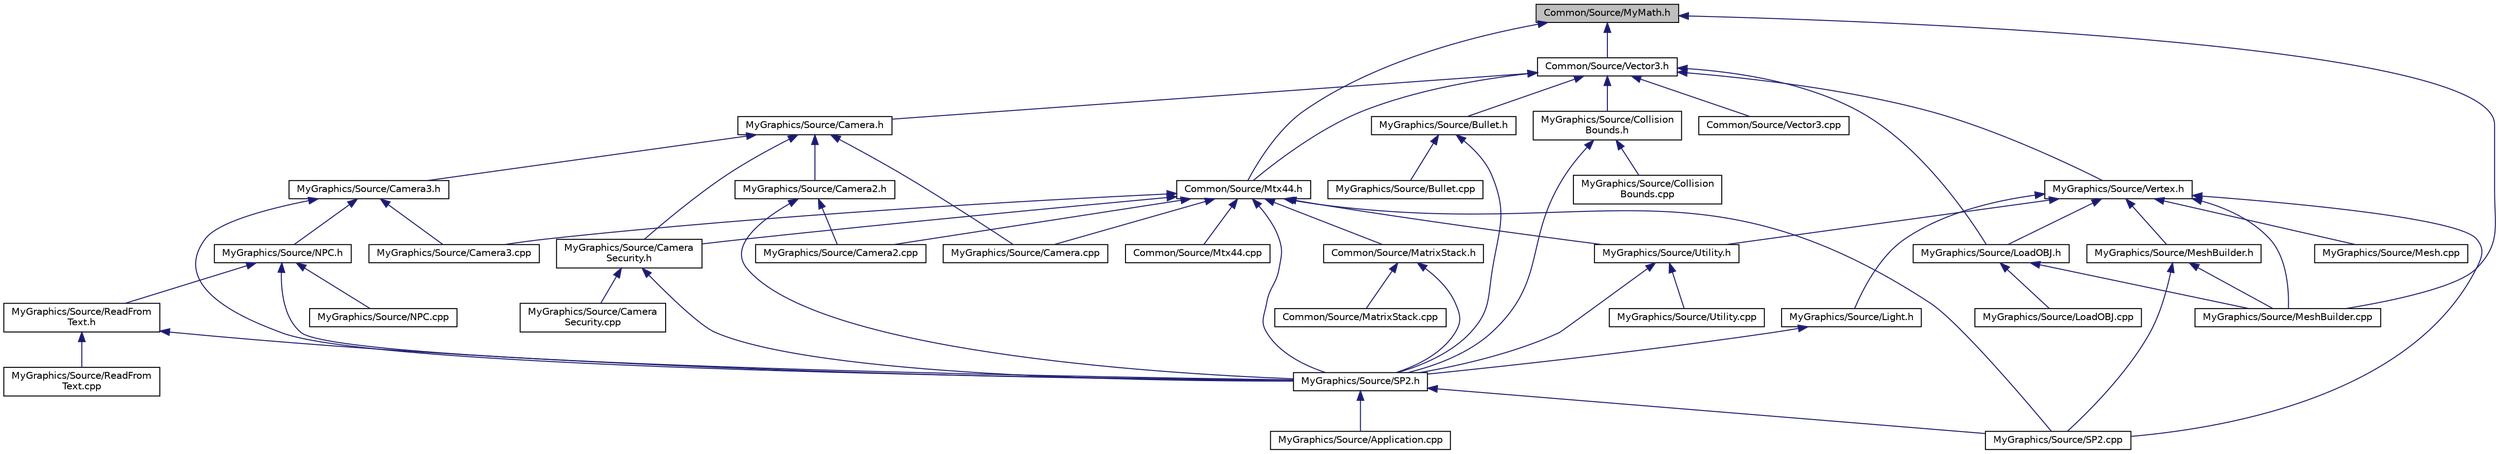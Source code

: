 digraph "Common/Source/MyMath.h"
{
  bgcolor="transparent";
  edge [fontname="Helvetica",fontsize="10",labelfontname="Helvetica",labelfontsize="10"];
  node [fontname="Helvetica",fontsize="10",shape=record];
  Node1 [label="Common/Source/MyMath.h",height=0.2,width=0.4,color="black", fillcolor="grey75", style="filled", fontcolor="black"];
  Node1 -> Node2 [dir="back",color="midnightblue",fontsize="10",style="solid",fontname="Helvetica"];
  Node2 [label="Common/Source/Mtx44.h",height=0.2,width=0.4,color="black",URL="$Mtx44_8h.html",tooltip="Matrix 4 by 4 use for affine transformation. "];
  Node2 -> Node3 [dir="back",color="midnightblue",fontsize="10",style="solid",fontname="Helvetica"];
  Node3 [label="Common/Source/MatrixStack.h",height=0.2,width=0.4,color="black",URL="$MatrixStack_8h.html",tooltip="Matrix Stack to replace openGL math function. "];
  Node3 -> Node4 [dir="back",color="midnightblue",fontsize="10",style="solid",fontname="Helvetica"];
  Node4 [label="Common/Source/MatrixStack.cpp",height=0.2,width=0.4,color="black",URL="$MatrixStack_8cpp.html",tooltip="Matrix Stack to replace openGL math function. "];
  Node3 -> Node5 [dir="back",color="midnightblue",fontsize="10",style="solid",fontname="Helvetica"];
  Node5 [label="MyGraphics/Source/SP2.h",height=0.2,width=0.4,color="black",URL="$SP2_8h.html",tooltip="Main Header File for SP2. "];
  Node5 -> Node6 [dir="back",color="midnightblue",fontsize="10",style="solid",fontname="Helvetica"];
  Node6 [label="MyGraphics/Source/Application.cpp",height=0.2,width=0.4,color="black",URL="$Application_8cpp.html",tooltip="Codes to initiate and work the application. "];
  Node5 -> Node7 [dir="back",color="midnightblue",fontsize="10",style="solid",fontname="Helvetica"];
  Node7 [label="MyGraphics/Source/SP2.cpp",height=0.2,width=0.4,color="black",URL="$SP2_8cpp.html",tooltip="Codes to update and render the application. "];
  Node2 -> Node8 [dir="back",color="midnightblue",fontsize="10",style="solid",fontname="Helvetica"];
  Node8 [label="Common/Source/Mtx44.cpp",height=0.2,width=0.4,color="black",URL="$Mtx44_8cpp.html",tooltip="Matrix 4 by 4 use for affine transformation. "];
  Node2 -> Node5 [dir="back",color="midnightblue",fontsize="10",style="solid",fontname="Helvetica"];
  Node2 -> Node9 [dir="back",color="midnightblue",fontsize="10",style="solid",fontname="Helvetica"];
  Node9 [label="MyGraphics/Source/Utility.h",height=0.2,width=0.4,color="black",URL="$Utility_8h.html",tooltip="Header file for Mtx44 to change positions. "];
  Node9 -> Node5 [dir="back",color="midnightblue",fontsize="10",style="solid",fontname="Helvetica"];
  Node9 -> Node10 [dir="back",color="midnightblue",fontsize="10",style="solid",fontname="Helvetica"];
  Node10 [label="MyGraphics/Source/Utility.cpp",height=0.2,width=0.4,color="black",URL="$Utility_8cpp.html",tooltip="Codes to positioning the light ball. "];
  Node2 -> Node11 [dir="back",color="midnightblue",fontsize="10",style="solid",fontname="Helvetica"];
  Node11 [label="MyGraphics/Source/Camera\lSecurity.h",height=0.2,width=0.4,color="black",URL="$CameraSecurity_8h.html",tooltip="Main Header file for CameraSecurity. "];
  Node11 -> Node5 [dir="back",color="midnightblue",fontsize="10",style="solid",fontname="Helvetica"];
  Node11 -> Node12 [dir="back",color="midnightblue",fontsize="10",style="solid",fontname="Helvetica"];
  Node12 [label="MyGraphics/Source/Camera\lSecurity.cpp",height=0.2,width=0.4,color="black",URL="$CameraSecurity_8cpp.html",tooltip="Codes to update the Security Cameras. "];
  Node2 -> Node13 [dir="back",color="midnightblue",fontsize="10",style="solid",fontname="Helvetica"];
  Node13 [label="MyGraphics/Source/Camera.cpp",height=0.2,width=0.4,color="black",URL="$Camera_8cpp.html",tooltip="Codes to move and initiate a camera. "];
  Node2 -> Node14 [dir="back",color="midnightblue",fontsize="10",style="solid",fontname="Helvetica"];
  Node14 [label="MyGraphics/Source/Camera2.cpp",height=0.2,width=0.4,color="black",URL="$Camera2_8cpp.html",tooltip="Codes to move and initiate a camera. "];
  Node2 -> Node15 [dir="back",color="midnightblue",fontsize="10",style="solid",fontname="Helvetica"];
  Node15 [label="MyGraphics/Source/Camera3.cpp",height=0.2,width=0.4,color="black",URL="$Camera3_8cpp.html",tooltip="Codes to move and initiate a camera. "];
  Node2 -> Node7 [dir="back",color="midnightblue",fontsize="10",style="solid",fontname="Helvetica"];
  Node1 -> Node16 [dir="back",color="midnightblue",fontsize="10",style="solid",fontname="Helvetica"];
  Node16 [label="Common/Source/Vector3.h",height=0.2,width=0.4,color="black",URL="$Vector3_8h.html",tooltip="Struct to define a 3D vector. "];
  Node16 -> Node2 [dir="back",color="midnightblue",fontsize="10",style="solid",fontname="Helvetica"];
  Node16 -> Node17 [dir="back",color="midnightblue",fontsize="10",style="solid",fontname="Helvetica"];
  Node17 [label="Common/Source/Vector3.cpp",height=0.2,width=0.4,color="black",URL="$Vector3_8cpp.html",tooltip="Struct to define a 3D vector. "];
  Node16 -> Node18 [dir="back",color="midnightblue",fontsize="10",style="solid",fontname="Helvetica"];
  Node18 [label="MyGraphics/Source/Camera.h",height=0.2,width=0.4,color="black",URL="$Camera_8h.html",tooltip="Codes to define 3D Space. "];
  Node18 -> Node19 [dir="back",color="midnightblue",fontsize="10",style="solid",fontname="Helvetica"];
  Node19 [label="MyGraphics/Source/Camera2.h",height=0.2,width=0.4,color="black",URL="$Camera2_8h.html",tooltip="Codes to define 3D Space. "];
  Node19 -> Node5 [dir="back",color="midnightblue",fontsize="10",style="solid",fontname="Helvetica"];
  Node19 -> Node14 [dir="back",color="midnightblue",fontsize="10",style="solid",fontname="Helvetica"];
  Node18 -> Node20 [dir="back",color="midnightblue",fontsize="10",style="solid",fontname="Helvetica"];
  Node20 [label="MyGraphics/Source/Camera3.h",height=0.2,width=0.4,color="black",URL="$Camera3_8h.html",tooltip="Codes to define 3D Space. "];
  Node20 -> Node5 [dir="back",color="midnightblue",fontsize="10",style="solid",fontname="Helvetica"];
  Node20 -> Node21 [dir="back",color="midnightblue",fontsize="10",style="solid",fontname="Helvetica"];
  Node21 [label="MyGraphics/Source/NPC.h",height=0.2,width=0.4,color="black",URL="$NPC_8h.html",tooltip="Main header file for NPCs. "];
  Node21 -> Node22 [dir="back",color="midnightblue",fontsize="10",style="solid",fontname="Helvetica"];
  Node22 [label="MyGraphics/Source/ReadFrom\lText.h",height=0.2,width=0.4,color="black",URL="$ReadFromText_8h.html",tooltip="Main header file for ReadFromText. "];
  Node22 -> Node5 [dir="back",color="midnightblue",fontsize="10",style="solid",fontname="Helvetica"];
  Node22 -> Node23 [dir="back",color="midnightblue",fontsize="10",style="solid",fontname="Helvetica"];
  Node23 [label="MyGraphics/Source/ReadFrom\lText.cpp",height=0.2,width=0.4,color="black",URL="$ReadFromText_8cpp.html",tooltip="Codes to read from a text file. "];
  Node21 -> Node5 [dir="back",color="midnightblue",fontsize="10",style="solid",fontname="Helvetica"];
  Node21 -> Node24 [dir="back",color="midnightblue",fontsize="10",style="solid",fontname="Helvetica"];
  Node24 [label="MyGraphics/Source/NPC.cpp",height=0.2,width=0.4,color="black",URL="$NPC_8cpp.html",tooltip="Codes for the NPC AI&#39;s movement, actions, and speech. "];
  Node20 -> Node15 [dir="back",color="midnightblue",fontsize="10",style="solid",fontname="Helvetica"];
  Node18 -> Node11 [dir="back",color="midnightblue",fontsize="10",style="solid",fontname="Helvetica"];
  Node18 -> Node13 [dir="back",color="midnightblue",fontsize="10",style="solid",fontname="Helvetica"];
  Node16 -> Node25 [dir="back",color="midnightblue",fontsize="10",style="solid",fontname="Helvetica"];
  Node25 [label="MyGraphics/Source/Vertex.h",height=0.2,width=0.4,color="black",URL="$Vertex_8h.html",tooltip="Struct to define 3D Vertexes. "];
  Node25 -> Node26 [dir="back",color="midnightblue",fontsize="10",style="solid",fontname="Helvetica"];
  Node26 [label="MyGraphics/Source/Light.h",height=0.2,width=0.4,color="black",URL="$Light_8h.html",tooltip="Struct to define the behaviour of Light. "];
  Node26 -> Node5 [dir="back",color="midnightblue",fontsize="10",style="solid",fontname="Helvetica"];
  Node25 -> Node9 [dir="back",color="midnightblue",fontsize="10",style="solid",fontname="Helvetica"];
  Node25 -> Node27 [dir="back",color="midnightblue",fontsize="10",style="solid",fontname="Helvetica"];
  Node27 [label="MyGraphics/Source/LoadOBJ.h",height=0.2,width=0.4,color="black",URL="$LoadOBJ_8h.html",tooltip="Functions and vectors to load Objects. "];
  Node27 -> Node28 [dir="back",color="midnightblue",fontsize="10",style="solid",fontname="Helvetica"];
  Node28 [label="MyGraphics/Source/LoadOBJ.cpp",height=0.2,width=0.4,color="black",URL="$LoadOBJ_8cpp.html",tooltip="Codes to load OBJ files from a folder. "];
  Node27 -> Node29 [dir="back",color="midnightblue",fontsize="10",style="solid",fontname="Helvetica"];
  Node29 [label="MyGraphics/Source/MeshBuilder.cpp",height=0.2,width=0.4,color="black",URL="$MeshBuilder_8cpp.html",tooltip="Codes to build the Mesh for using shapes. "];
  Node25 -> Node30 [dir="back",color="midnightblue",fontsize="10",style="solid",fontname="Helvetica"];
  Node30 [label="MyGraphics/Source/Mesh.cpp",height=0.2,width=0.4,color="black",URL="$Mesh_8cpp.html",tooltip="Codes to store meshes for making shapes. "];
  Node25 -> Node31 [dir="back",color="midnightblue",fontsize="10",style="solid",fontname="Helvetica"];
  Node31 [label="MyGraphics/Source/MeshBuilder.h",height=0.2,width=0.4,color="black",URL="$MeshBuilder_8h.html",tooltip="Codes to build Meshes from Mesh.h and Mesh.cpp. "];
  Node31 -> Node29 [dir="back",color="midnightblue",fontsize="10",style="solid",fontname="Helvetica"];
  Node31 -> Node7 [dir="back",color="midnightblue",fontsize="10",style="solid",fontname="Helvetica"];
  Node25 -> Node29 [dir="back",color="midnightblue",fontsize="10",style="solid",fontname="Helvetica"];
  Node25 -> Node7 [dir="back",color="midnightblue",fontsize="10",style="solid",fontname="Helvetica"];
  Node16 -> Node32 [dir="back",color="midnightblue",fontsize="10",style="solid",fontname="Helvetica"];
  Node32 [label="MyGraphics/Source/Bullet.h",height=0.2,width=0.4,color="black",URL="$Bullet_8h.html"];
  Node32 -> Node5 [dir="back",color="midnightblue",fontsize="10",style="solid",fontname="Helvetica"];
  Node32 -> Node33 [dir="back",color="midnightblue",fontsize="10",style="solid",fontname="Helvetica"];
  Node33 [label="MyGraphics/Source/Bullet.cpp",height=0.2,width=0.4,color="black",URL="$Bullet_8cpp.html",tooltip="Codes for bullet physics and collisions. "];
  Node16 -> Node34 [dir="back",color="midnightblue",fontsize="10",style="solid",fontname="Helvetica"];
  Node34 [label="MyGraphics/Source/Collision\lBounds.h",height=0.2,width=0.4,color="black",URL="$CollisionBounds_8h.html",tooltip="Vectors for CollisionBounds.cpp. "];
  Node34 -> Node5 [dir="back",color="midnightblue",fontsize="10",style="solid",fontname="Helvetica"];
  Node34 -> Node35 [dir="back",color="midnightblue",fontsize="10",style="solid",fontname="Helvetica"];
  Node35 [label="MyGraphics/Source/Collision\lBounds.cpp",height=0.2,width=0.4,color="black",URL="$CollisionBounds_8cpp.html",tooltip="Codes for collision checking. "];
  Node16 -> Node27 [dir="back",color="midnightblue",fontsize="10",style="solid",fontname="Helvetica"];
  Node1 -> Node29 [dir="back",color="midnightblue",fontsize="10",style="solid",fontname="Helvetica"];
}
